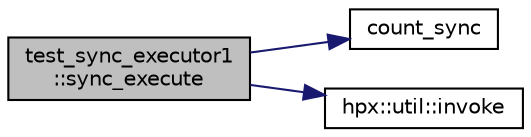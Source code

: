 digraph "test_sync_executor1::sync_execute"
{
  edge [fontname="Helvetica",fontsize="10",labelfontname="Helvetica",labelfontsize="10"];
  node [fontname="Helvetica",fontsize="10",shape=record];
  rankdir="LR";
  Node7 [label="test_sync_executor1\l::sync_execute",height=0.2,width=0.4,color="black", fillcolor="grey75", style="filled", fontcolor="black"];
  Node7 -> Node8 [color="midnightblue",fontsize="10",style="solid",fontname="Helvetica"];
  Node8 [label="count_sync",height=0.2,width=0.4,color="black", fillcolor="white", style="filled",URL="$d3/ded/minimal__sync__executor_8cpp.html#a1529cb29e9f7f03a49affd71bf6e8130"];
  Node7 -> Node9 [color="midnightblue",fontsize="10",style="solid",fontname="Helvetica"];
  Node9 [label="hpx::util::invoke",height=0.2,width=0.4,color="black", fillcolor="white", style="filled",URL="$df/dad/namespacehpx_1_1util.html#a9ed3f52b36e725e476dbf5099134ed3d"];
}
